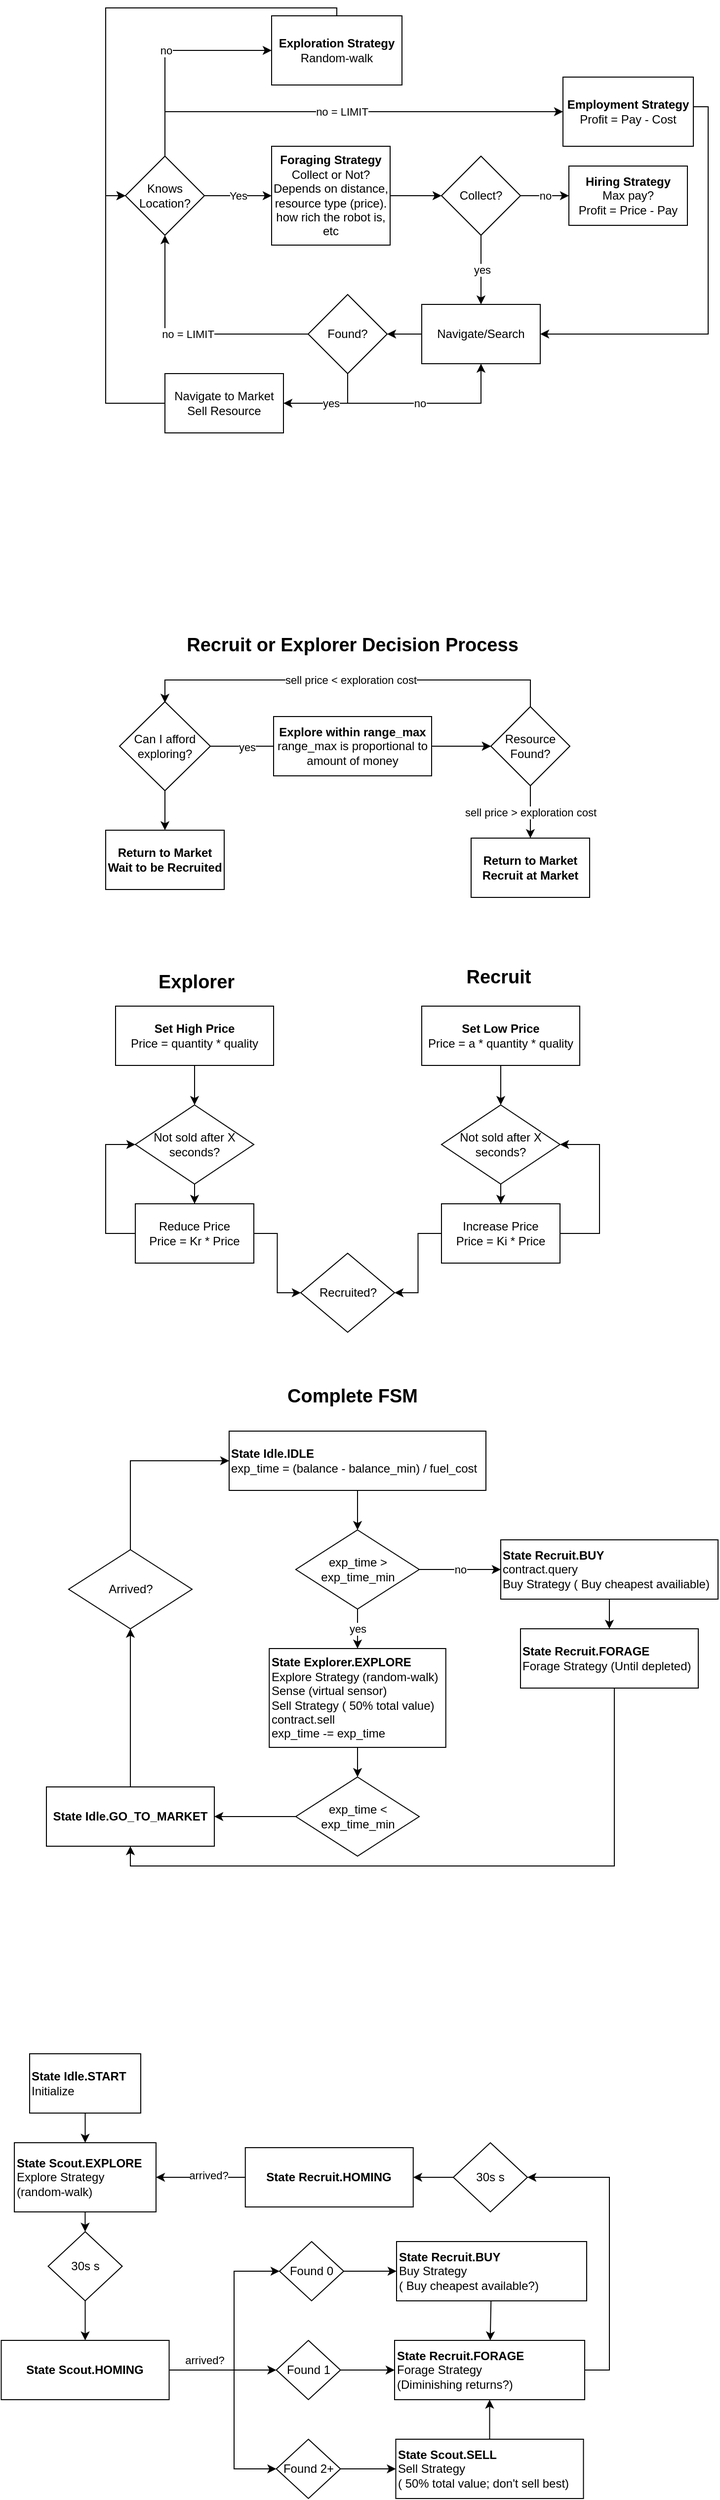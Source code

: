 <mxfile version="15.8.7" type="github">
  <diagram id="f4kXxPAZHq8HEQr6WA96" name="Page-1">
    <mxGraphModel dx="1990" dy="1137" grid="1" gridSize="10" guides="1" tooltips="1" connect="1" arrows="1" fold="1" page="1" pageScale="1" pageWidth="850" pageHeight="1100" math="0" shadow="0">
      <root>
        <mxCell id="0" />
        <mxCell id="1" parent="0" />
        <mxCell id="ti8HzYMtxsDq99cQNuae-32" style="edgeStyle=orthogonalEdgeStyle;rounded=0;orthogonalLoop=1;jettySize=auto;html=1;entryX=0;entryY=0.5;entryDx=0;entryDy=0;" parent="1" source="ti8HzYMtxsDq99cQNuae-3" target="ti8HzYMtxsDq99cQNuae-8" edge="1">
          <mxGeometry relative="1" as="geometry">
            <Array as="points">
              <mxPoint x="150" y="490" />
            </Array>
          </mxGeometry>
        </mxCell>
        <mxCell id="ti8HzYMtxsDq99cQNuae-3" value="Navigate to Market&lt;br&gt;Sell Resource" style="rounded=0;whiteSpace=wrap;html=1;" parent="1" vertex="1">
          <mxGeometry x="210" y="670" width="120" height="60" as="geometry" />
        </mxCell>
        <mxCell id="ti8HzYMtxsDq99cQNuae-16" style="edgeStyle=orthogonalEdgeStyle;rounded=0;orthogonalLoop=1;jettySize=auto;html=1;entryX=1;entryY=0.5;entryDx=0;entryDy=0;" parent="1" source="ti8HzYMtxsDq99cQNuae-4" target="ti8HzYMtxsDq99cQNuae-15" edge="1">
          <mxGeometry relative="1" as="geometry">
            <Array as="points">
              <mxPoint x="440" y="630" />
              <mxPoint x="440" y="630" />
            </Array>
          </mxGeometry>
        </mxCell>
        <mxCell id="ti8HzYMtxsDq99cQNuae-4" value="Navigate/Search" style="rounded=0;whiteSpace=wrap;html=1;" parent="1" vertex="1">
          <mxGeometry x="470" y="600" width="120" height="60" as="geometry" />
        </mxCell>
        <mxCell id="ti8HzYMtxsDq99cQNuae-13" style="edgeStyle=orthogonalEdgeStyle;rounded=0;orthogonalLoop=1;jettySize=auto;html=1;entryX=0;entryY=0.5;entryDx=0;entryDy=0;" parent="1" source="ti8HzYMtxsDq99cQNuae-5" target="ti8HzYMtxsDq99cQNuae-12" edge="1">
          <mxGeometry relative="1" as="geometry" />
        </mxCell>
        <mxCell id="ti8HzYMtxsDq99cQNuae-5" value="&lt;b&gt;Foraging Strategy&lt;/b&gt;&lt;br&gt;Collect or Not?&lt;br&gt;Depends on distance, resource type (price). how rich the robot is, etc" style="rounded=0;whiteSpace=wrap;html=1;" parent="1" vertex="1">
          <mxGeometry x="318" y="440" width="120" height="100" as="geometry" />
        </mxCell>
        <mxCell id="ti8HzYMtxsDq99cQNuae-10" value="Yes" style="edgeStyle=orthogonalEdgeStyle;rounded=0;orthogonalLoop=1;jettySize=auto;html=1;exitX=1;exitY=0.5;exitDx=0;exitDy=0;entryX=0;entryY=0.5;entryDx=0;entryDy=0;" parent="1" source="ti8HzYMtxsDq99cQNuae-8" target="ti8HzYMtxsDq99cQNuae-5" edge="1">
          <mxGeometry relative="1" as="geometry" />
        </mxCell>
        <mxCell id="ti8HzYMtxsDq99cQNuae-30" value="no" style="edgeStyle=orthogonalEdgeStyle;rounded=0;orthogonalLoop=1;jettySize=auto;html=1;entryX=0;entryY=0.5;entryDx=0;entryDy=0;" parent="1" source="ti8HzYMtxsDq99cQNuae-8" target="ti8HzYMtxsDq99cQNuae-28" edge="1">
          <mxGeometry relative="1" as="geometry">
            <Array as="points">
              <mxPoint x="210" y="343" />
            </Array>
          </mxGeometry>
        </mxCell>
        <mxCell id="ti8HzYMtxsDq99cQNuae-31" value="no = LIMIT" style="edgeStyle=orthogonalEdgeStyle;rounded=0;orthogonalLoop=1;jettySize=auto;html=1;entryX=0;entryY=0.5;entryDx=0;entryDy=0;" parent="1" source="ti8HzYMtxsDq99cQNuae-8" target="ti8HzYMtxsDq99cQNuae-29" edge="1">
          <mxGeometry relative="1" as="geometry">
            <Array as="points">
              <mxPoint x="210" y="405" />
            </Array>
            <mxPoint x="550" y="400" as="targetPoint" />
          </mxGeometry>
        </mxCell>
        <mxCell id="ti8HzYMtxsDq99cQNuae-8" value="Knows Location?" style="rhombus;whiteSpace=wrap;html=1;" parent="1" vertex="1">
          <mxGeometry x="170" y="450" width="80" height="80" as="geometry" />
        </mxCell>
        <mxCell id="ti8HzYMtxsDq99cQNuae-14" value="yes" style="edgeStyle=orthogonalEdgeStyle;rounded=0;orthogonalLoop=1;jettySize=auto;html=1;" parent="1" source="ti8HzYMtxsDq99cQNuae-12" edge="1">
          <mxGeometry relative="1" as="geometry">
            <mxPoint x="530" y="600" as="targetPoint" />
          </mxGeometry>
        </mxCell>
        <mxCell id="ti8HzYMtxsDq99cQNuae-24" value="no" style="edgeStyle=orthogonalEdgeStyle;rounded=0;orthogonalLoop=1;jettySize=auto;html=1;" parent="1" source="ti8HzYMtxsDq99cQNuae-12" target="ti8HzYMtxsDq99cQNuae-23" edge="1">
          <mxGeometry relative="1" as="geometry" />
        </mxCell>
        <mxCell id="ti8HzYMtxsDq99cQNuae-12" value="Collect?" style="rhombus;whiteSpace=wrap;html=1;" parent="1" vertex="1">
          <mxGeometry x="490" y="450" width="80" height="80" as="geometry" />
        </mxCell>
        <mxCell id="ti8HzYMtxsDq99cQNuae-17" value="no" style="edgeStyle=orthogonalEdgeStyle;rounded=0;orthogonalLoop=1;jettySize=auto;html=1;entryX=0.5;entryY=1;entryDx=0;entryDy=0;" parent="1" source="ti8HzYMtxsDq99cQNuae-15" target="ti8HzYMtxsDq99cQNuae-4" edge="1">
          <mxGeometry relative="1" as="geometry">
            <Array as="points">
              <mxPoint x="395" y="700" />
              <mxPoint x="530" y="700" />
            </Array>
          </mxGeometry>
        </mxCell>
        <mxCell id="ti8HzYMtxsDq99cQNuae-19" value="no = LIMIT" style="edgeStyle=orthogonalEdgeStyle;rounded=0;orthogonalLoop=1;jettySize=auto;html=1;entryX=0.5;entryY=1;entryDx=0;entryDy=0;" parent="1" source="ti8HzYMtxsDq99cQNuae-15" target="ti8HzYMtxsDq99cQNuae-8" edge="1">
          <mxGeometry relative="1" as="geometry" />
        </mxCell>
        <mxCell id="ti8HzYMtxsDq99cQNuae-22" value="yes" style="edgeStyle=orthogonalEdgeStyle;rounded=0;orthogonalLoop=1;jettySize=auto;html=1;entryX=1;entryY=0.5;entryDx=0;entryDy=0;" parent="1" source="ti8HzYMtxsDq99cQNuae-15" target="ti8HzYMtxsDq99cQNuae-3" edge="1">
          <mxGeometry relative="1" as="geometry">
            <Array as="points">
              <mxPoint x="395" y="700" />
            </Array>
          </mxGeometry>
        </mxCell>
        <mxCell id="ti8HzYMtxsDq99cQNuae-15" value="Found?" style="rhombus;whiteSpace=wrap;html=1;" parent="1" vertex="1">
          <mxGeometry x="355" y="590" width="80" height="80" as="geometry" />
        </mxCell>
        <mxCell id="ti8HzYMtxsDq99cQNuae-23" value="&lt;b&gt;Hiring Strategy&lt;/b&gt;&lt;br&gt;Max pay?&lt;br&gt;Profit = Price - Pay" style="rounded=0;whiteSpace=wrap;html=1;" parent="1" vertex="1">
          <mxGeometry x="619" y="460" width="120" height="60" as="geometry" />
        </mxCell>
        <mxCell id="ti8HzYMtxsDq99cQNuae-34" style="edgeStyle=orthogonalEdgeStyle;rounded=0;orthogonalLoop=1;jettySize=auto;html=1;entryX=0;entryY=0.5;entryDx=0;entryDy=0;" parent="1" source="ti8HzYMtxsDq99cQNuae-28" target="ti8HzYMtxsDq99cQNuae-8" edge="1">
          <mxGeometry relative="1" as="geometry">
            <Array as="points">
              <mxPoint x="384" y="300" />
              <mxPoint x="150" y="300" />
              <mxPoint x="150" y="490" />
            </Array>
          </mxGeometry>
        </mxCell>
        <mxCell id="ti8HzYMtxsDq99cQNuae-28" value="&lt;b&gt;Exploration Strategy&lt;/b&gt;&lt;br&gt;Random-walk" style="rounded=0;whiteSpace=wrap;html=1;" parent="1" vertex="1">
          <mxGeometry x="318" y="308" width="132" height="70" as="geometry" />
        </mxCell>
        <mxCell id="ti8HzYMtxsDq99cQNuae-35" style="edgeStyle=orthogonalEdgeStyle;rounded=0;orthogonalLoop=1;jettySize=auto;html=1;entryX=1;entryY=0.5;entryDx=0;entryDy=0;" parent="1" source="ti8HzYMtxsDq99cQNuae-29" target="ti8HzYMtxsDq99cQNuae-4" edge="1">
          <mxGeometry relative="1" as="geometry">
            <Array as="points">
              <mxPoint x="760" y="400" />
              <mxPoint x="760" y="630" />
            </Array>
          </mxGeometry>
        </mxCell>
        <mxCell id="ti8HzYMtxsDq99cQNuae-29" value="&lt;b&gt;Employment Strategy&lt;/b&gt;&lt;br&gt;Profit = Pay - Cost" style="rounded=0;whiteSpace=wrap;html=1;" parent="1" vertex="1">
          <mxGeometry x="613" y="370" width="132" height="70" as="geometry" />
        </mxCell>
        <mxCell id="LJaiE_lo2-JKov1_N9Zu-3" value="yes" style="edgeStyle=orthogonalEdgeStyle;rounded=0;orthogonalLoop=1;jettySize=auto;html=1;" parent="1" source="LJaiE_lo2-JKov1_N9Zu-2" edge="1">
          <mxGeometry relative="1" as="geometry">
            <mxPoint x="330" y="1047" as="targetPoint" />
          </mxGeometry>
        </mxCell>
        <mxCell id="LJaiE_lo2-JKov1_N9Zu-32" value="" style="edgeStyle=orthogonalEdgeStyle;rounded=0;orthogonalLoop=1;jettySize=auto;html=1;fontSize=19;" parent="1" source="LJaiE_lo2-JKov1_N9Zu-2" target="LJaiE_lo2-JKov1_N9Zu-21" edge="1">
          <mxGeometry relative="1" as="geometry" />
        </mxCell>
        <mxCell id="LJaiE_lo2-JKov1_N9Zu-2" value="Can I afford exploring?" style="rhombus;whiteSpace=wrap;html=1;" parent="1" vertex="1">
          <mxGeometry x="164" y="1002" width="92" height="90" as="geometry" />
        </mxCell>
        <mxCell id="LJaiE_lo2-JKov1_N9Zu-8" value="" style="edgeStyle=orthogonalEdgeStyle;rounded=0;orthogonalLoop=1;jettySize=auto;html=1;" parent="1" source="LJaiE_lo2-JKov1_N9Zu-4" target="LJaiE_lo2-JKov1_N9Zu-7" edge="1">
          <mxGeometry relative="1" as="geometry" />
        </mxCell>
        <mxCell id="LJaiE_lo2-JKov1_N9Zu-14" value="" style="edgeStyle=orthogonalEdgeStyle;rounded=0;orthogonalLoop=1;jettySize=auto;html=1;" parent="1" source="LJaiE_lo2-JKov1_N9Zu-4" target="LJaiE_lo2-JKov1_N9Zu-7" edge="1">
          <mxGeometry relative="1" as="geometry" />
        </mxCell>
        <mxCell id="LJaiE_lo2-JKov1_N9Zu-4" value="&lt;b&gt;Explore within range_max&lt;/b&gt;&lt;br&gt;range_max is proportional to amount of money" style="rounded=0;whiteSpace=wrap;html=1;" parent="1" vertex="1">
          <mxGeometry x="320" y="1017" width="160" height="60" as="geometry" />
        </mxCell>
        <mxCell id="LJaiE_lo2-JKov1_N9Zu-11" value="sell price &amp;gt; exploration cost" style="edgeStyle=orthogonalEdgeStyle;rounded=0;orthogonalLoop=1;jettySize=auto;html=1;" parent="1" source="LJaiE_lo2-JKov1_N9Zu-7" target="LJaiE_lo2-JKov1_N9Zu-10" edge="1">
          <mxGeometry relative="1" as="geometry" />
        </mxCell>
        <mxCell id="LJaiE_lo2-JKov1_N9Zu-13" value="sell price &amp;lt; exploration cost" style="edgeStyle=orthogonalEdgeStyle;rounded=0;orthogonalLoop=1;jettySize=auto;html=1;entryX=0.5;entryY=0;entryDx=0;entryDy=0;" parent="1" edge="1">
          <mxGeometry relative="1" as="geometry">
            <mxPoint x="580" y="1008" as="sourcePoint" />
            <mxPoint x="210" y="1003" as="targetPoint" />
            <Array as="points">
              <mxPoint x="580" y="980" />
              <mxPoint x="210" y="980" />
            </Array>
          </mxGeometry>
        </mxCell>
        <mxCell id="LJaiE_lo2-JKov1_N9Zu-7" value="Resource Found?" style="rhombus;whiteSpace=wrap;html=1;" parent="1" vertex="1">
          <mxGeometry x="540" y="1007" width="80" height="80" as="geometry" />
        </mxCell>
        <mxCell id="LJaiE_lo2-JKov1_N9Zu-10" value="Return to Market&lt;br&gt;Recruit at Market" style="whiteSpace=wrap;html=1;fontStyle=1" parent="1" vertex="1">
          <mxGeometry x="520" y="1140" width="120" height="60" as="geometry" />
        </mxCell>
        <mxCell id="LJaiE_lo2-JKov1_N9Zu-21" value="Return to Market&lt;br&gt;Wait to be Recruited" style="whiteSpace=wrap;html=1;fontStyle=1" parent="1" vertex="1">
          <mxGeometry x="150" y="1132" width="120" height="60" as="geometry" />
        </mxCell>
        <mxCell id="LJaiE_lo2-JKov1_N9Zu-31" value="&lt;font style=&quot;font-size: 19px&quot;&gt;Recruit or Explorer Decision Process&lt;/font&gt;" style="text;html=1;strokeColor=none;fillColor=none;align=center;verticalAlign=middle;whiteSpace=wrap;rounded=0;fontStyle=1" parent="1" vertex="1">
          <mxGeometry x="215" y="930" width="370" height="30" as="geometry" />
        </mxCell>
        <mxCell id="LJaiE_lo2-JKov1_N9Zu-36" value="&lt;span style=&quot;font-size: 19px&quot;&gt;Explorer&lt;/span&gt;" style="text;html=1;strokeColor=none;fillColor=none;align=center;verticalAlign=middle;whiteSpace=wrap;rounded=0;fontStyle=1" parent="1" vertex="1">
          <mxGeometry x="122" y="1271" width="240" height="30" as="geometry" />
        </mxCell>
        <mxCell id="dU1hTxRi3ePegOtzuOl6-2" value="" style="edgeStyle=orthogonalEdgeStyle;rounded=0;orthogonalLoop=1;jettySize=auto;html=1;" parent="1" source="LJaiE_lo2-JKov1_N9Zu-37" target="dU1hTxRi3ePegOtzuOl6-1" edge="1">
          <mxGeometry relative="1" as="geometry" />
        </mxCell>
        <mxCell id="LJaiE_lo2-JKov1_N9Zu-37" value="&lt;b&gt;Set High Price&lt;/b&gt;&lt;br&gt;Price = quantity * quality" style="rounded=0;whiteSpace=wrap;html=1;" parent="1" vertex="1">
          <mxGeometry x="160" y="1310" width="160" height="60" as="geometry" />
        </mxCell>
        <mxCell id="dU1hTxRi3ePegOtzuOl6-6" value="" style="edgeStyle=orthogonalEdgeStyle;rounded=0;orthogonalLoop=1;jettySize=auto;html=1;" parent="1" source="dU1hTxRi3ePegOtzuOl6-1" target="dU1hTxRi3ePegOtzuOl6-5" edge="1">
          <mxGeometry relative="1" as="geometry" />
        </mxCell>
        <mxCell id="dU1hTxRi3ePegOtzuOl6-1" value="Not sold after X seconds?" style="rhombus;whiteSpace=wrap;html=1;rounded=0;" parent="1" vertex="1">
          <mxGeometry x="180" y="1410" width="120" height="80" as="geometry" />
        </mxCell>
        <mxCell id="dU1hTxRi3ePegOtzuOl6-7" style="edgeStyle=orthogonalEdgeStyle;rounded=0;orthogonalLoop=1;jettySize=auto;html=1;entryX=0;entryY=0.5;entryDx=0;entryDy=0;" parent="1" source="dU1hTxRi3ePegOtzuOl6-5" target="dU1hTxRi3ePegOtzuOl6-1" edge="1">
          <mxGeometry relative="1" as="geometry">
            <Array as="points">
              <mxPoint x="150" y="1540" />
              <mxPoint x="150" y="1450" />
            </Array>
          </mxGeometry>
        </mxCell>
        <mxCell id="dU1hTxRi3ePegOtzuOl6-18" style="edgeStyle=orthogonalEdgeStyle;rounded=0;orthogonalLoop=1;jettySize=auto;html=1;entryX=0;entryY=0.5;entryDx=0;entryDy=0;" parent="1" source="dU1hTxRi3ePegOtzuOl6-5" target="dU1hTxRi3ePegOtzuOl6-17" edge="1">
          <mxGeometry relative="1" as="geometry" />
        </mxCell>
        <mxCell id="dU1hTxRi3ePegOtzuOl6-5" value="Reduce Price&lt;br&gt;Price = Kr * Price" style="whiteSpace=wrap;html=1;rounded=0;" parent="1" vertex="1">
          <mxGeometry x="180" y="1510" width="120" height="60" as="geometry" />
        </mxCell>
        <mxCell id="dU1hTxRi3ePegOtzuOl6-8" value="&lt;span style=&quot;font-size: 19px&quot;&gt;Recruit&lt;/span&gt;" style="text;html=1;strokeColor=none;fillColor=none;align=center;verticalAlign=middle;whiteSpace=wrap;rounded=0;fontStyle=1" parent="1" vertex="1">
          <mxGeometry x="428" y="1266" width="240" height="30" as="geometry" />
        </mxCell>
        <mxCell id="dU1hTxRi3ePegOtzuOl6-9" value="" style="edgeStyle=orthogonalEdgeStyle;rounded=0;orthogonalLoop=1;jettySize=auto;html=1;" parent="1" source="dU1hTxRi3ePegOtzuOl6-10" target="dU1hTxRi3ePegOtzuOl6-12" edge="1">
          <mxGeometry relative="1" as="geometry" />
        </mxCell>
        <mxCell id="dU1hTxRi3ePegOtzuOl6-10" value="&lt;b&gt;Set Low Price&lt;/b&gt;&lt;br&gt;Price = a * quantity * quality" style="rounded=0;whiteSpace=wrap;html=1;" parent="1" vertex="1">
          <mxGeometry x="470" y="1310" width="160" height="60" as="geometry" />
        </mxCell>
        <mxCell id="dU1hTxRi3ePegOtzuOl6-11" value="" style="edgeStyle=orthogonalEdgeStyle;rounded=0;orthogonalLoop=1;jettySize=auto;html=1;" parent="1" source="dU1hTxRi3ePegOtzuOl6-12" target="dU1hTxRi3ePegOtzuOl6-14" edge="1">
          <mxGeometry relative="1" as="geometry" />
        </mxCell>
        <mxCell id="dU1hTxRi3ePegOtzuOl6-12" value="Not sold after X seconds?" style="rhombus;whiteSpace=wrap;html=1;rounded=0;" parent="1" vertex="1">
          <mxGeometry x="490" y="1410" width="120" height="80" as="geometry" />
        </mxCell>
        <mxCell id="dU1hTxRi3ePegOtzuOl6-15" style="edgeStyle=orthogonalEdgeStyle;rounded=0;orthogonalLoop=1;jettySize=auto;html=1;entryX=1;entryY=0.5;entryDx=0;entryDy=0;" parent="1" source="dU1hTxRi3ePegOtzuOl6-14" target="dU1hTxRi3ePegOtzuOl6-12" edge="1">
          <mxGeometry relative="1" as="geometry">
            <Array as="points">
              <mxPoint x="650" y="1540" />
              <mxPoint x="650" y="1450" />
            </Array>
          </mxGeometry>
        </mxCell>
        <mxCell id="dU1hTxRi3ePegOtzuOl6-19" value="" style="edgeStyle=orthogonalEdgeStyle;rounded=0;orthogonalLoop=1;jettySize=auto;html=1;" parent="1" source="dU1hTxRi3ePegOtzuOl6-14" target="dU1hTxRi3ePegOtzuOl6-17" edge="1">
          <mxGeometry relative="1" as="geometry" />
        </mxCell>
        <mxCell id="dU1hTxRi3ePegOtzuOl6-14" value="Increase Price&lt;br&gt;Price = Ki * Price" style="whiteSpace=wrap;html=1;rounded=0;" parent="1" vertex="1">
          <mxGeometry x="490" y="1510" width="120" height="60" as="geometry" />
        </mxCell>
        <mxCell id="dU1hTxRi3ePegOtzuOl6-17" value="Recruited?" style="rhombus;whiteSpace=wrap;html=1;rounded=0;" parent="1" vertex="1">
          <mxGeometry x="347.5" y="1560" width="95" height="80" as="geometry" />
        </mxCell>
        <mxCell id="pa3L_HXYULMUJp6KT1Xx-1" value="&lt;font style=&quot;font-size: 19px&quot;&gt;Complete FSM&lt;/font&gt;" style="text;html=1;strokeColor=none;fillColor=none;align=center;verticalAlign=middle;whiteSpace=wrap;rounded=0;fontStyle=1" parent="1" vertex="1">
          <mxGeometry x="215" y="1690" width="370" height="30" as="geometry" />
        </mxCell>
        <mxCell id="pa3L_HXYULMUJp6KT1Xx-7" value="" style="edgeStyle=orthogonalEdgeStyle;rounded=0;orthogonalLoop=1;jettySize=auto;html=1;" parent="1" source="pa3L_HXYULMUJp6KT1Xx-2" target="pa3L_HXYULMUJp6KT1Xx-6" edge="1">
          <mxGeometry relative="1" as="geometry" />
        </mxCell>
        <mxCell id="pa3L_HXYULMUJp6KT1Xx-2" value="&lt;b&gt;State Idle.IDLE&lt;br&gt;&lt;/b&gt;exp_time = (balance - balance_min) / fuel_cost&lt;b&gt;&lt;br&gt;&lt;/b&gt;" style="rounded=0;whiteSpace=wrap;html=1;align=left;" parent="1" vertex="1">
          <mxGeometry x="275" y="1740" width="260" height="60" as="geometry" />
        </mxCell>
        <mxCell id="pa3L_HXYULMUJp6KT1Xx-9" value="yes" style="edgeStyle=orthogonalEdgeStyle;rounded=0;orthogonalLoop=1;jettySize=auto;html=1;" parent="1" source="pa3L_HXYULMUJp6KT1Xx-6" target="pa3L_HXYULMUJp6KT1Xx-8" edge="1">
          <mxGeometry relative="1" as="geometry" />
        </mxCell>
        <mxCell id="pa3L_HXYULMUJp6KT1Xx-11" value="no" style="edgeStyle=orthogonalEdgeStyle;rounded=0;orthogonalLoop=1;jettySize=auto;html=1;" parent="1" source="pa3L_HXYULMUJp6KT1Xx-6" target="pa3L_HXYULMUJp6KT1Xx-10" edge="1">
          <mxGeometry relative="1" as="geometry" />
        </mxCell>
        <mxCell id="pa3L_HXYULMUJp6KT1Xx-6" value="exp_time &amp;gt; exp_time_min" style="rhombus;whiteSpace=wrap;html=1;rounded=0;" parent="1" vertex="1">
          <mxGeometry x="342.5" y="1840" width="125" height="80" as="geometry" />
        </mxCell>
        <mxCell id="pa3L_HXYULMUJp6KT1Xx-13" value="" style="edgeStyle=orthogonalEdgeStyle;rounded=0;orthogonalLoop=1;jettySize=auto;html=1;" parent="1" source="pa3L_HXYULMUJp6KT1Xx-8" target="pa3L_HXYULMUJp6KT1Xx-12" edge="1">
          <mxGeometry relative="1" as="geometry" />
        </mxCell>
        <mxCell id="pa3L_HXYULMUJp6KT1Xx-8" value="&lt;b&gt;State Explorer.EXPLORE&lt;/b&gt;&lt;br&gt;Explore Strategy (random-walk)&lt;br&gt;Sense (virtual sensor)&lt;br&gt;Sell Strategy ( 50% total value)&lt;br&gt;contract.sell&lt;br&gt;exp_time -= exp_time" style="whiteSpace=wrap;html=1;rounded=0;align=left;" parent="1" vertex="1">
          <mxGeometry x="315.63" y="1960" width="178.75" height="100" as="geometry" />
        </mxCell>
        <mxCell id="pa3L_HXYULMUJp6KT1Xx-21" value="" style="edgeStyle=orthogonalEdgeStyle;rounded=0;orthogonalLoop=1;jettySize=auto;html=1;" parent="1" source="pa3L_HXYULMUJp6KT1Xx-10" target="pa3L_HXYULMUJp6KT1Xx-20" edge="1">
          <mxGeometry relative="1" as="geometry" />
        </mxCell>
        <mxCell id="pa3L_HXYULMUJp6KT1Xx-10" value="State Recruit.BUY&lt;br&gt;&lt;span style=&quot;font-weight: normal&quot;&gt;contract.query&lt;/span&gt;&lt;br&gt;&lt;span style=&quot;font-weight: normal&quot;&gt;Buy Strategy ( Buy cheapest availiable)&lt;/span&gt;" style="whiteSpace=wrap;html=1;rounded=0;fontStyle=1;align=left;" parent="1" vertex="1">
          <mxGeometry x="550" y="1850" width="220" height="60" as="geometry" />
        </mxCell>
        <mxCell id="pa3L_HXYULMUJp6KT1Xx-15" value="" style="edgeStyle=orthogonalEdgeStyle;rounded=0;orthogonalLoop=1;jettySize=auto;html=1;" parent="1" source="pa3L_HXYULMUJp6KT1Xx-12" target="pa3L_HXYULMUJp6KT1Xx-14" edge="1">
          <mxGeometry relative="1" as="geometry" />
        </mxCell>
        <mxCell id="pa3L_HXYULMUJp6KT1Xx-12" value="exp_time &amp;lt; exp_time_min" style="rhombus;whiteSpace=wrap;html=1;rounded=0;" parent="1" vertex="1">
          <mxGeometry x="342.5" y="2090" width="125" height="80" as="geometry" />
        </mxCell>
        <mxCell id="pa3L_HXYULMUJp6KT1Xx-18" style="edgeStyle=orthogonalEdgeStyle;rounded=0;orthogonalLoop=1;jettySize=auto;html=1;entryX=0.5;entryY=1;entryDx=0;entryDy=0;" parent="1" source="pa3L_HXYULMUJp6KT1Xx-14" target="pa3L_HXYULMUJp6KT1Xx-17" edge="1">
          <mxGeometry relative="1" as="geometry" />
        </mxCell>
        <mxCell id="pa3L_HXYULMUJp6KT1Xx-14" value="State Idle.GO_TO_MARKET" style="whiteSpace=wrap;html=1;rounded=0;fontStyle=1" parent="1" vertex="1">
          <mxGeometry x="90" y="2100" width="170" height="60" as="geometry" />
        </mxCell>
        <mxCell id="pa3L_HXYULMUJp6KT1Xx-19" style="edgeStyle=orthogonalEdgeStyle;rounded=0;orthogonalLoop=1;jettySize=auto;html=1;entryX=0;entryY=0.5;entryDx=0;entryDy=0;" parent="1" source="pa3L_HXYULMUJp6KT1Xx-17" target="pa3L_HXYULMUJp6KT1Xx-2" edge="1">
          <mxGeometry relative="1" as="geometry">
            <Array as="points">
              <mxPoint x="175" y="1770" />
            </Array>
          </mxGeometry>
        </mxCell>
        <mxCell id="pa3L_HXYULMUJp6KT1Xx-17" value="Arrived?" style="rhombus;whiteSpace=wrap;html=1;rounded=0;" parent="1" vertex="1">
          <mxGeometry x="112.5" y="1860" width="125" height="80" as="geometry" />
        </mxCell>
        <mxCell id="pa3L_HXYULMUJp6KT1Xx-22" style="edgeStyle=orthogonalEdgeStyle;rounded=0;orthogonalLoop=1;jettySize=auto;html=1;entryX=0.5;entryY=1;entryDx=0;entryDy=0;" parent="1" source="pa3L_HXYULMUJp6KT1Xx-20" target="pa3L_HXYULMUJp6KT1Xx-14" edge="1">
          <mxGeometry relative="1" as="geometry">
            <Array as="points">
              <mxPoint x="665" y="2180" />
              <mxPoint x="175" y="2180" />
            </Array>
          </mxGeometry>
        </mxCell>
        <mxCell id="pa3L_HXYULMUJp6KT1Xx-20" value="State Recruit.FORAGE&lt;br&gt;&lt;span style=&quot;font-weight: 400&quot;&gt;Forage Strategy (Until&amp;nbsp;depleted)&lt;/span&gt;" style="whiteSpace=wrap;html=1;rounded=0;fontStyle=1;align=left;" parent="1" vertex="1">
          <mxGeometry x="570" y="1940" width="180" height="60" as="geometry" />
        </mxCell>
        <mxCell id="KV5sfgfBeWX1ritIH3Mq-2" value="" style="edgeStyle=orthogonalEdgeStyle;rounded=0;orthogonalLoop=1;jettySize=auto;html=1;entryX=0.5;entryY=0;entryDx=0;entryDy=0;" edge="1" parent="1" source="KV5sfgfBeWX1ritIH3Mq-3" target="KV5sfgfBeWX1ritIH3Mq-8">
          <mxGeometry relative="1" as="geometry">
            <mxPoint x="129.25" y="2370" as="targetPoint" />
          </mxGeometry>
        </mxCell>
        <mxCell id="KV5sfgfBeWX1ritIH3Mq-3" value="&lt;b&gt;State Idle.START&lt;br&gt;&lt;/b&gt;Initialize" style="rounded=0;whiteSpace=wrap;html=1;align=left;" vertex="1" parent="1">
          <mxGeometry x="73" y="2370" width="112.5" height="60" as="geometry" />
        </mxCell>
        <mxCell id="KV5sfgfBeWX1ritIH3Mq-7" value="" style="edgeStyle=orthogonalEdgeStyle;rounded=0;orthogonalLoop=1;jettySize=auto;html=1;" edge="1" parent="1" source="KV5sfgfBeWX1ritIH3Mq-8" target="KV5sfgfBeWX1ritIH3Mq-12">
          <mxGeometry relative="1" as="geometry" />
        </mxCell>
        <mxCell id="KV5sfgfBeWX1ritIH3Mq-8" value="&lt;b&gt;State Scout.EXPLORE&lt;br&gt;&lt;/b&gt;Explore Strategy &lt;br&gt;(random-walk)" style="whiteSpace=wrap;html=1;rounded=0;align=left;" vertex="1" parent="1">
          <mxGeometry x="57.53" y="2460" width="143.44" height="70" as="geometry" />
        </mxCell>
        <mxCell id="KV5sfgfBeWX1ritIH3Mq-20" value="" style="edgeStyle=orthogonalEdgeStyle;rounded=0;orthogonalLoop=1;jettySize=auto;html=1;" edge="1" parent="1" source="KV5sfgfBeWX1ritIH3Mq-12" target="KV5sfgfBeWX1ritIH3Mq-19">
          <mxGeometry relative="1" as="geometry" />
        </mxCell>
        <mxCell id="KV5sfgfBeWX1ritIH3Mq-12" value="30s s" style="rhombus;whiteSpace=wrap;html=1;rounded=0;" vertex="1" parent="1">
          <mxGeometry x="91.75" y="2550" width="75" height="70" as="geometry" />
        </mxCell>
        <mxCell id="KV5sfgfBeWX1ritIH3Mq-35" style="edgeStyle=orthogonalEdgeStyle;rounded=0;orthogonalLoop=1;jettySize=auto;html=1;entryX=0;entryY=0.5;entryDx=0;entryDy=0;" edge="1" parent="1" source="KV5sfgfBeWX1ritIH3Mq-19" target="KV5sfgfBeWX1ritIH3Mq-31">
          <mxGeometry relative="1" as="geometry" />
        </mxCell>
        <mxCell id="KV5sfgfBeWX1ritIH3Mq-53" style="edgeStyle=orthogonalEdgeStyle;rounded=0;orthogonalLoop=1;jettySize=auto;html=1;entryX=0;entryY=0.5;entryDx=0;entryDy=0;" edge="1" parent="1" source="KV5sfgfBeWX1ritIH3Mq-19" target="KV5sfgfBeWX1ritIH3Mq-21">
          <mxGeometry relative="1" as="geometry">
            <Array as="points">
              <mxPoint x="280" y="2690" />
              <mxPoint x="280" y="2590" />
            </Array>
          </mxGeometry>
        </mxCell>
        <mxCell id="KV5sfgfBeWX1ritIH3Mq-54" style="edgeStyle=orthogonalEdgeStyle;rounded=0;orthogonalLoop=1;jettySize=auto;html=1;entryX=0;entryY=0.5;entryDx=0;entryDy=0;" edge="1" parent="1" source="KV5sfgfBeWX1ritIH3Mq-19" target="KV5sfgfBeWX1ritIH3Mq-34">
          <mxGeometry relative="1" as="geometry">
            <Array as="points">
              <mxPoint x="280" y="2690" />
              <mxPoint x="280" y="2790" />
            </Array>
          </mxGeometry>
        </mxCell>
        <mxCell id="KV5sfgfBeWX1ritIH3Mq-19" value="State Scout.HOMING" style="whiteSpace=wrap;html=1;rounded=0;fontStyle=1" vertex="1" parent="1">
          <mxGeometry x="44.25" y="2660" width="170" height="60" as="geometry" />
        </mxCell>
        <mxCell id="KV5sfgfBeWX1ritIH3Mq-47" value="" style="edgeStyle=none;rounded=0;orthogonalLoop=1;jettySize=auto;html=1;" edge="1" parent="1" source="KV5sfgfBeWX1ritIH3Mq-21" target="KV5sfgfBeWX1ritIH3Mq-42">
          <mxGeometry relative="1" as="geometry" />
        </mxCell>
        <mxCell id="KV5sfgfBeWX1ritIH3Mq-21" value="Found 0" style="rhombus;whiteSpace=wrap;html=1;rounded=0;" vertex="1" parent="1">
          <mxGeometry x="326" y="2560" width="65" height="60" as="geometry" />
        </mxCell>
        <mxCell id="KV5sfgfBeWX1ritIH3Mq-49" value="" style="edgeStyle=orthogonalEdgeStyle;rounded=0;orthogonalLoop=1;jettySize=auto;html=1;" edge="1" parent="1" source="KV5sfgfBeWX1ritIH3Mq-24" target="KV5sfgfBeWX1ritIH3Mq-48">
          <mxGeometry relative="1" as="geometry">
            <Array as="points">
              <mxPoint x="660" y="2690" />
              <mxPoint x="660" y="2495" />
            </Array>
          </mxGeometry>
        </mxCell>
        <mxCell id="KV5sfgfBeWX1ritIH3Mq-24" value="State Recruit.FORAGE&lt;br&gt;&lt;span style=&quot;font-weight: 400&quot;&gt;Forage Strategy &lt;br&gt;(Diminishing returns?)&lt;/span&gt;" style="whiteSpace=wrap;html=1;rounded=0;fontStyle=1;align=left;" vertex="1" parent="1">
          <mxGeometry x="442.5" y="2660" width="192.5" height="60" as="geometry" />
        </mxCell>
        <mxCell id="KV5sfgfBeWX1ritIH3Mq-43" style="edgeStyle=orthogonalEdgeStyle;rounded=0;orthogonalLoop=1;jettySize=auto;html=1;" edge="1" parent="1" source="KV5sfgfBeWX1ritIH3Mq-31" target="KV5sfgfBeWX1ritIH3Mq-24">
          <mxGeometry relative="1" as="geometry" />
        </mxCell>
        <mxCell id="KV5sfgfBeWX1ritIH3Mq-31" value="Found 1" style="rhombus;whiteSpace=wrap;html=1;rounded=0;" vertex="1" parent="1">
          <mxGeometry x="322.75" y="2660" width="65" height="60" as="geometry" />
        </mxCell>
        <mxCell id="KV5sfgfBeWX1ritIH3Mq-40" value="" style="edgeStyle=orthogonalEdgeStyle;rounded=0;orthogonalLoop=1;jettySize=auto;html=1;" edge="1" parent="1" source="KV5sfgfBeWX1ritIH3Mq-34" target="KV5sfgfBeWX1ritIH3Mq-39">
          <mxGeometry relative="1" as="geometry" />
        </mxCell>
        <mxCell id="KV5sfgfBeWX1ritIH3Mq-34" value="Found 2+" style="rhombus;whiteSpace=wrap;html=1;rounded=0;" vertex="1" parent="1">
          <mxGeometry x="322.75" y="2760" width="65" height="60" as="geometry" />
        </mxCell>
        <mxCell id="KV5sfgfBeWX1ritIH3Mq-45" style="edgeStyle=none;rounded=0;orthogonalLoop=1;jettySize=auto;html=1;" edge="1" parent="1" source="KV5sfgfBeWX1ritIH3Mq-39" target="KV5sfgfBeWX1ritIH3Mq-24">
          <mxGeometry relative="1" as="geometry" />
        </mxCell>
        <mxCell id="KV5sfgfBeWX1ritIH3Mq-39" value="State Scout.SELL&lt;br&gt;&lt;span style=&quot;font-weight: 400&quot;&gt;Sell Strategy&lt;/span&gt;&lt;br style=&quot;font-weight: 400&quot;&gt;&lt;span style=&quot;font-weight: 400&quot;&gt;( 50% total value; don&#39;t sell best)&lt;/span&gt;" style="whiteSpace=wrap;html=1;rounded=0;fontStyle=1;align=left;" vertex="1" parent="1">
          <mxGeometry x="443.75" y="2760" width="190" height="60" as="geometry" />
        </mxCell>
        <mxCell id="KV5sfgfBeWX1ritIH3Mq-46" style="edgeStyle=none;rounded=0;orthogonalLoop=1;jettySize=auto;html=1;" edge="1" parent="1" source="KV5sfgfBeWX1ritIH3Mq-42" target="KV5sfgfBeWX1ritIH3Mq-24">
          <mxGeometry relative="1" as="geometry" />
        </mxCell>
        <mxCell id="KV5sfgfBeWX1ritIH3Mq-42" value="State Recruit.BUY&lt;br&gt;&lt;span style=&quot;font-weight: normal&quot;&gt;Buy Strategy &lt;/span&gt;&lt;br&gt;&lt;span style=&quot;font-weight: normal&quot;&gt;( Buy cheapest &lt;/span&gt;&lt;span style=&quot;font-weight: 400&quot;&gt;available?&lt;/span&gt;&lt;span style=&quot;font-weight: normal&quot;&gt;)&lt;/span&gt;" style="whiteSpace=wrap;html=1;rounded=0;fontStyle=1;align=left;" vertex="1" parent="1">
          <mxGeometry x="444.5" y="2560" width="192.5" height="60" as="geometry" />
        </mxCell>
        <mxCell id="KV5sfgfBeWX1ritIH3Mq-60" style="edgeStyle=orthogonalEdgeStyle;rounded=0;orthogonalLoop=1;jettySize=auto;html=1;entryX=1;entryY=0.5;entryDx=0;entryDy=0;" edge="1" parent="1" source="KV5sfgfBeWX1ritIH3Mq-48" target="KV5sfgfBeWX1ritIH3Mq-50">
          <mxGeometry relative="1" as="geometry" />
        </mxCell>
        <mxCell id="KV5sfgfBeWX1ritIH3Mq-48" value="30s s" style="rhombus;whiteSpace=wrap;html=1;rounded=0;" vertex="1" parent="1">
          <mxGeometry x="502" y="2460" width="75" height="70" as="geometry" />
        </mxCell>
        <mxCell id="KV5sfgfBeWX1ritIH3Mq-52" style="edgeStyle=orthogonalEdgeStyle;rounded=0;orthogonalLoop=1;jettySize=auto;html=1;entryX=1;entryY=0.5;entryDx=0;entryDy=0;" edge="1" parent="1" source="KV5sfgfBeWX1ritIH3Mq-50" target="KV5sfgfBeWX1ritIH3Mq-8">
          <mxGeometry relative="1" as="geometry" />
        </mxCell>
        <mxCell id="KV5sfgfBeWX1ritIH3Mq-56" value="arrived?" style="edgeLabel;html=1;align=center;verticalAlign=middle;resizable=0;points=[];" vertex="1" connectable="0" parent="KV5sfgfBeWX1ritIH3Mq-52">
          <mxGeometry x="-0.167" y="-2" relative="1" as="geometry">
            <mxPoint as="offset" />
          </mxGeometry>
        </mxCell>
        <mxCell id="KV5sfgfBeWX1ritIH3Mq-50" value="State Recruit.HOMING" style="whiteSpace=wrap;html=1;rounded=0;fontStyle=1" vertex="1" parent="1">
          <mxGeometry x="291.38" y="2465" width="170" height="60" as="geometry" />
        </mxCell>
        <mxCell id="KV5sfgfBeWX1ritIH3Mq-57" value="arrived?" style="edgeLabel;html=1;align=center;verticalAlign=middle;resizable=0;points=[];" vertex="1" connectable="0" parent="1">
          <mxGeometry x="250.0" y="2680" as="geometry" />
        </mxCell>
      </root>
    </mxGraphModel>
  </diagram>
</mxfile>
